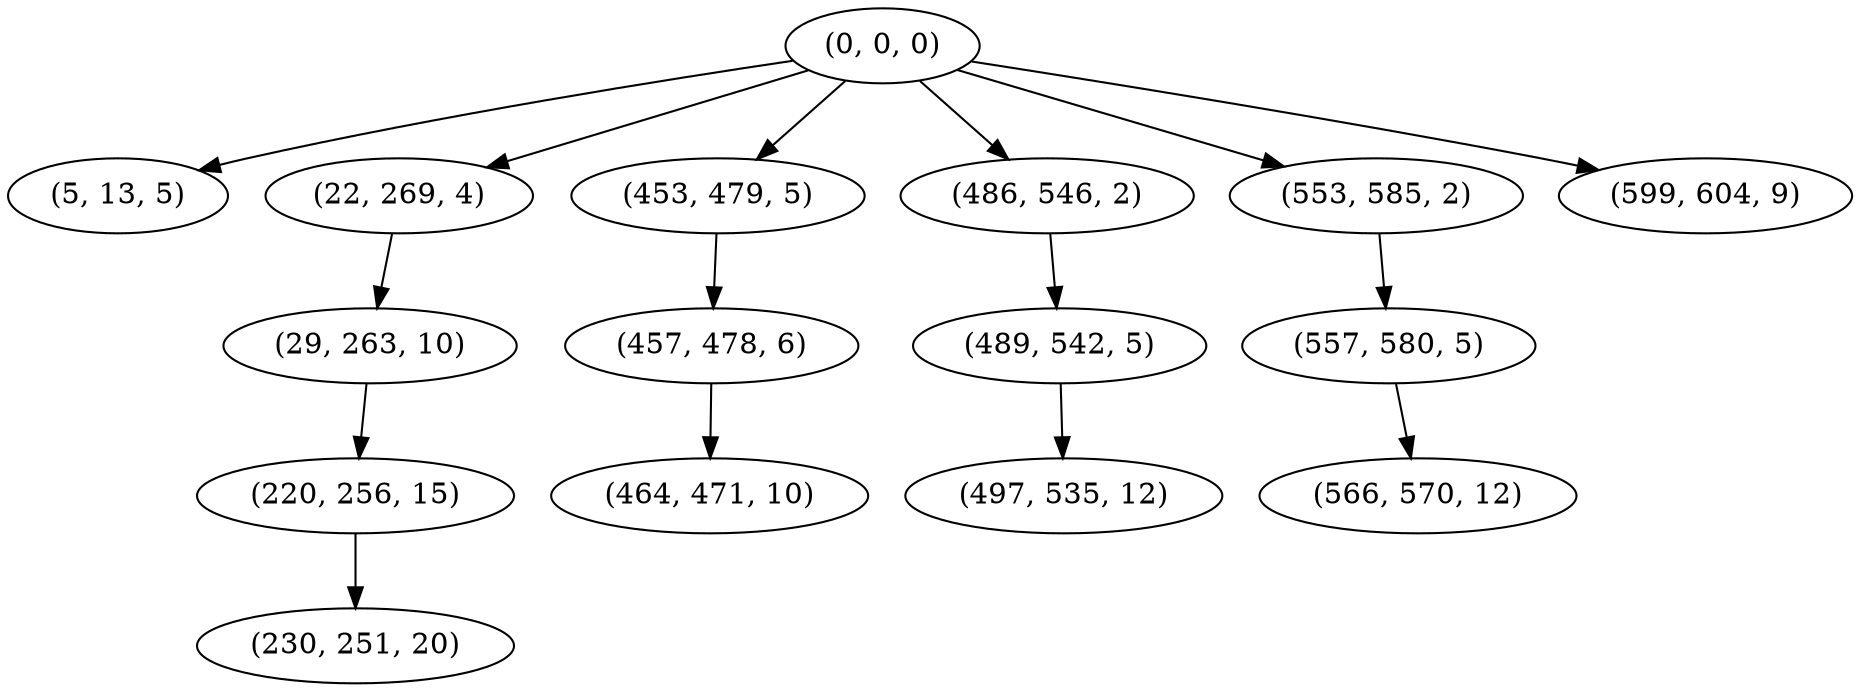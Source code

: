 digraph tree {
    "(0, 0, 0)";
    "(5, 13, 5)";
    "(22, 269, 4)";
    "(29, 263, 10)";
    "(220, 256, 15)";
    "(230, 251, 20)";
    "(453, 479, 5)";
    "(457, 478, 6)";
    "(464, 471, 10)";
    "(486, 546, 2)";
    "(489, 542, 5)";
    "(497, 535, 12)";
    "(553, 585, 2)";
    "(557, 580, 5)";
    "(566, 570, 12)";
    "(599, 604, 9)";
    "(0, 0, 0)" -> "(5, 13, 5)";
    "(0, 0, 0)" -> "(22, 269, 4)";
    "(0, 0, 0)" -> "(453, 479, 5)";
    "(0, 0, 0)" -> "(486, 546, 2)";
    "(0, 0, 0)" -> "(553, 585, 2)";
    "(0, 0, 0)" -> "(599, 604, 9)";
    "(22, 269, 4)" -> "(29, 263, 10)";
    "(29, 263, 10)" -> "(220, 256, 15)";
    "(220, 256, 15)" -> "(230, 251, 20)";
    "(453, 479, 5)" -> "(457, 478, 6)";
    "(457, 478, 6)" -> "(464, 471, 10)";
    "(486, 546, 2)" -> "(489, 542, 5)";
    "(489, 542, 5)" -> "(497, 535, 12)";
    "(553, 585, 2)" -> "(557, 580, 5)";
    "(557, 580, 5)" -> "(566, 570, 12)";
}
